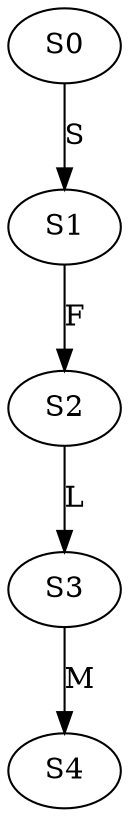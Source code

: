 strict digraph  {
	S0 -> S1 [ label = S ];
	S1 -> S2 [ label = F ];
	S2 -> S3 [ label = L ];
	S3 -> S4 [ label = M ];
}
